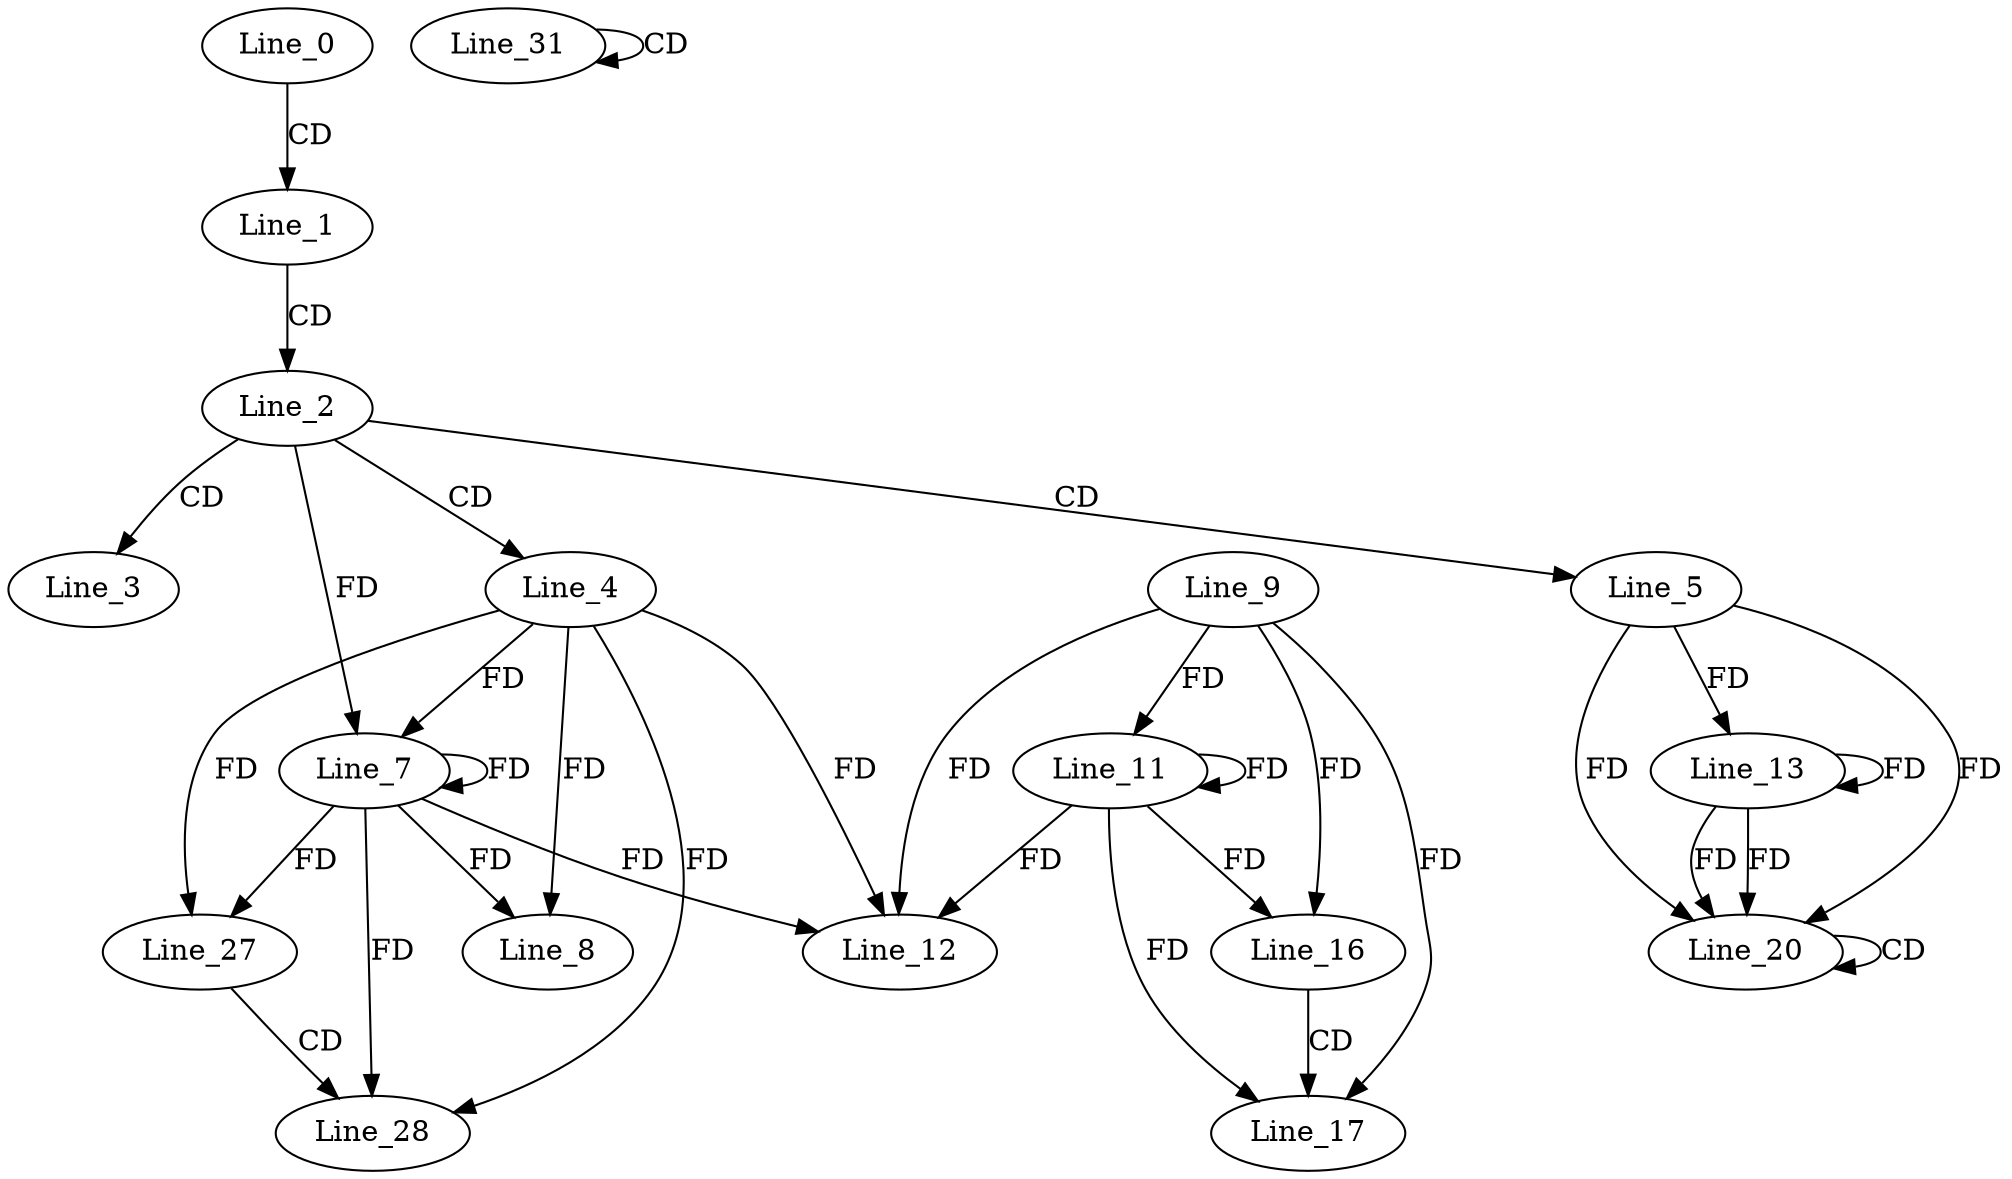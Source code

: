 digraph G {
  Line_0;
  Line_1;
  Line_2;
  Line_3;
  Line_3;
  Line_4;
  Line_5;
  Line_7;
  Line_7;
  Line_8;
  Line_9;
  Line_11;
  Line_12;
  Line_13;
  Line_16;
  Line_17;
  Line_20;
  Line_20;
  Line_27;
  Line_28;
  Line_31;
  Line_31;
  Line_0 -> Line_1 [ label="CD" ];
  Line_1 -> Line_2 [ label="CD" ];
  Line_2 -> Line_3 [ label="CD" ];
  Line_2 -> Line_4 [ label="CD" ];
  Line_2 -> Line_5 [ label="CD" ];
  Line_4 -> Line_7 [ label="FD" ];
  Line_7 -> Line_7 [ label="FD" ];
  Line_2 -> Line_7 [ label="FD" ];
  Line_4 -> Line_8 [ label="FD" ];
  Line_7 -> Line_8 [ label="FD" ];
  Line_9 -> Line_11 [ label="FD" ];
  Line_11 -> Line_11 [ label="FD" ];
  Line_4 -> Line_12 [ label="FD" ];
  Line_7 -> Line_12 [ label="FD" ];
  Line_9 -> Line_12 [ label="FD" ];
  Line_11 -> Line_12 [ label="FD" ];
  Line_5 -> Line_13 [ label="FD" ];
  Line_13 -> Line_13 [ label="FD" ];
  Line_9 -> Line_16 [ label="FD" ];
  Line_11 -> Line_16 [ label="FD" ];
  Line_16 -> Line_17 [ label="CD" ];
  Line_9 -> Line_17 [ label="FD" ];
  Line_11 -> Line_17 [ label="FD" ];
  Line_5 -> Line_20 [ label="FD" ];
  Line_13 -> Line_20 [ label="FD" ];
  Line_20 -> Line_20 [ label="CD" ];
  Line_5 -> Line_20 [ label="FD" ];
  Line_13 -> Line_20 [ label="FD" ];
  Line_4 -> Line_27 [ label="FD" ];
  Line_7 -> Line_27 [ label="FD" ];
  Line_27 -> Line_28 [ label="CD" ];
  Line_4 -> Line_28 [ label="FD" ];
  Line_7 -> Line_28 [ label="FD" ];
  Line_31 -> Line_31 [ label="CD" ];
}
